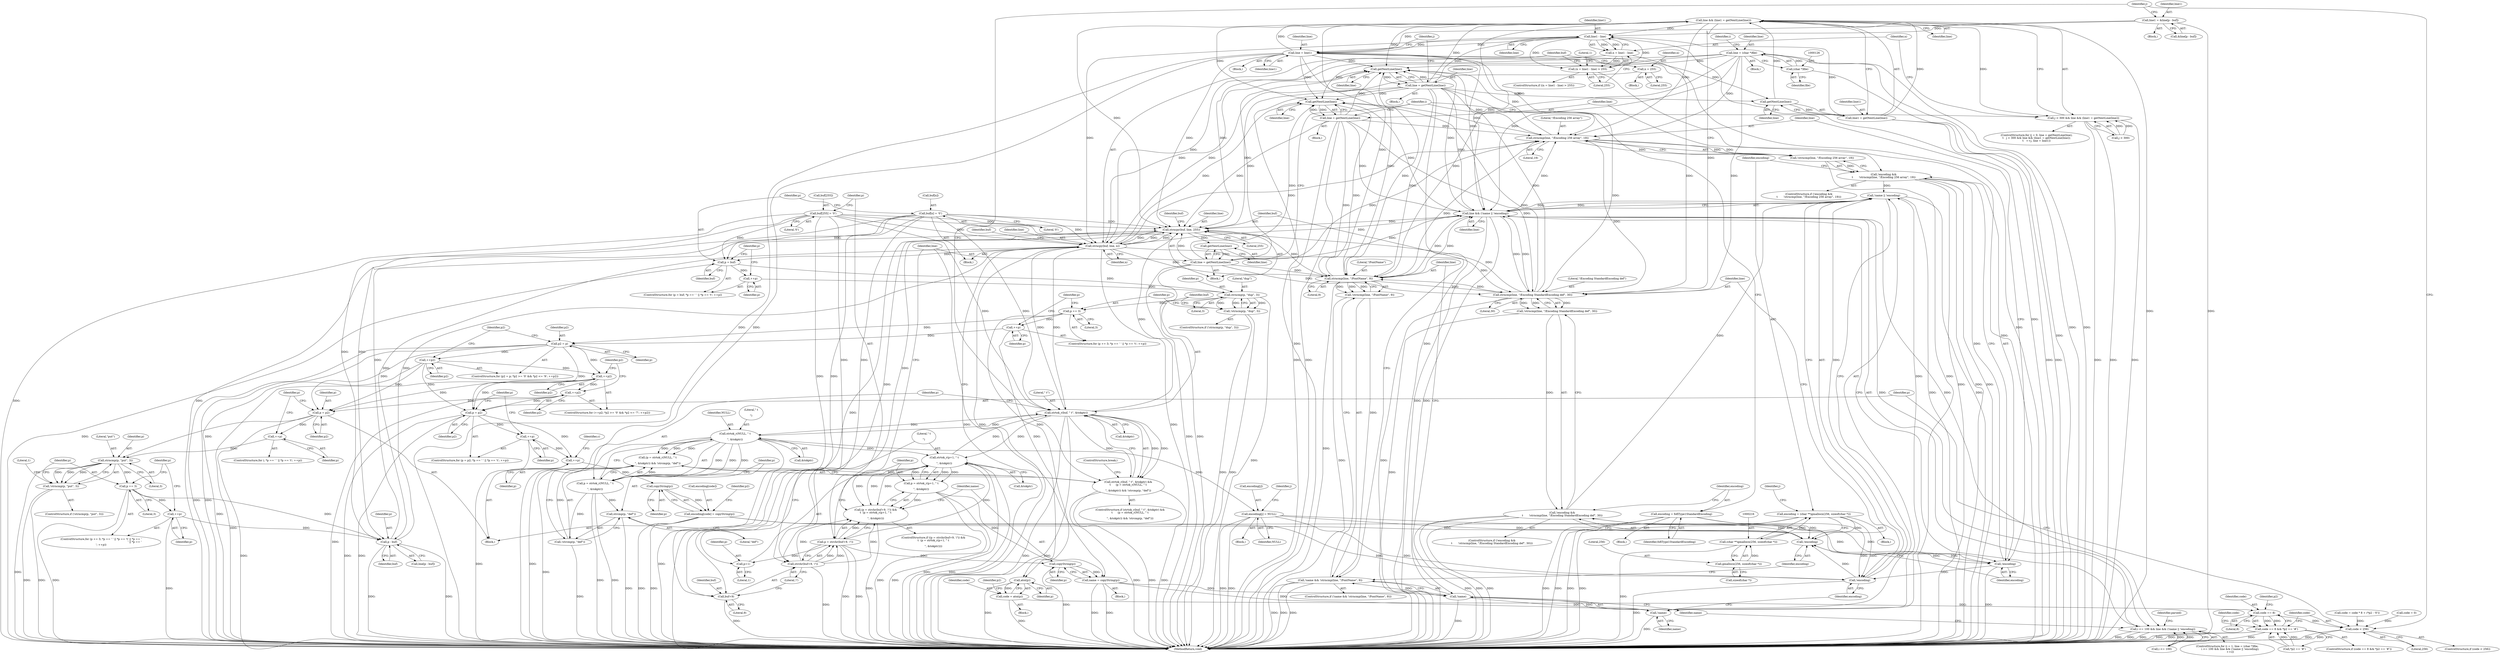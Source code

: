 digraph "1_poppler_39d140bfc0b8239bdd96d6a55842034ae5c05473@pointer" {
"1000249" [label="(Call,line && (line1 = getNextLine(line)))"];
"1000258" [label="(Call,line = line1)"];
"1000266" [label="(Call,line1 - line)"];
"1000251" [label="(Call,line1 = getNextLine(line))"];
"1000253" [label="(Call,getNextLine(line))"];
"1000241" [label="(Call,line = getNextLine(line))"];
"1000243" [label="(Call,getNextLine(line))"];
"1000208" [label="(Call,strncmp(line, \"/Encoding 256 array\", 19))"];
"1000184" [label="(Call,line = getNextLine(line))"];
"1000186" [label="(Call,getNextLine(line))"];
"1000152" [label="(Call,strncpy(buf, line, 255))"];
"1000156" [label="(Call,buf[255] = '\0')"];
"1000509" [label="(Call,p - buf)"];
"1000498" [label="(Call,++p)"];
"1000476" [label="(Call,p += 3)"];
"1000470" [label="(Call,strncmp(p, \"put\", 3))"];
"1000466" [label="(Call,++p)"];
"1000453" [label="(Call,p = p2)"];
"1000325" [label="(Call,p2 = p)"];
"1000310" [label="(Call,p += 3)"];
"1000304" [label="(Call,strncmp(p, \"dup\", 3))"];
"1000288" [label="(Call,p = buf)"];
"1000282" [label="(Call,buf[n] = '\0')"];
"1000278" [label="(Call,strncpy(buf, line, n))"];
"1000522" [label="(Call,strtok_r(buf, \" \t\", &tokptr))"];
"1000172" [label="(Call,strtok_r(p+1, \" \t\n\r\", &tokptr))"];
"1000163" [label="(Call,p = strchr(buf+9, '/'))"];
"1000165" [label="(Call,strchr(buf+9, '/'))"];
"1000530" [label="(Call,strtok_r(NULL, \" \t\n\r\", &tokptr))"];
"1000264" [label="(Call,n = line1 - line)"];
"1000275" [label="(Call,n = 255)"];
"1000300" [label="(Call,++p)"];
"1000322" [label="(Call,++p)"];
"1000337" [label="(Call,++p2)"];
"1000373" [label="(Call,++p2)"];
"1000384" [label="(Call,++p2)"];
"1000194" [label="(Call,strncmp(line, \"/Encoding StandardEncoding def\", 30))"];
"1000147" [label="(Call,strncmp(line, \"/FontName\", 9))"];
"1000132" [label="(Call,line && (!name || !encoding))"];
"1000543" [label="(Call,line = getNextLine(line))"];
"1000545" [label="(Call,getNextLine(line))"];
"1000249" [label="(Call,line && (line1 = getNextLine(line)))"];
"1000123" [label="(Call,line = (char *)file)"];
"1000125" [label="(Call,(char *)file)"];
"1000134" [label="(Call,!name || !encoding)"];
"1000135" [label="(Call,!name)"];
"1000180" [label="(Call,name = copyString(p))"];
"1000182" [label="(Call,copyString(p))"];
"1000170" [label="(Call,p = strtok_r(p+1, \" \t\n\r\", &tokptr))"];
"1000144" [label="(Call,!name)"];
"1000137" [label="(Call,!encoding)"];
"1000199" [label="(Call,encoding = fofiType1StandardEncoding)"];
"1000213" [label="(Call,encoding = (char **)gmallocn(256, sizeof(char *)))"];
"1000215" [label="(Call,(char **)gmallocn(256, sizeof(char *)))"];
"1000217" [label="(Call,gmallocn(256, sizeof(char *)))"];
"1000205" [label="(Call,!encoding)"];
"1000231" [label="(Call,encoding[j] = NULL)"];
"1000191" [label="(Call,!encoding)"];
"1000443" [label="(Call,encoding[code] = copyString(p))"];
"1000447" [label="(Call,copyString(p))"];
"1000433" [label="(Call,++p)"];
"1000413" [label="(Call,p = p2)"];
"1000425" [label="(Call,++p)"];
"1000190" [label="(Call,!encoding &&\n\t       !strncmp(line, \"/Encoding StandardEncoding def\", 30))"];
"1000193" [label="(Call,!strncmp(line, \"/Encoding StandardEncoding def\", 30))"];
"1000204" [label="(Call,!encoding &&\n\t       !strncmp(line, \"/Encoding 256 array\", 19))"];
"1000207" [label="(Call,!strncmp(line, \"/Encoding 256 array\", 19))"];
"1000504" [label="(Call,line1 = &line[p - buf])"];
"1000128" [label="(Call,i <= 100 && line && (!name || !encoding))"];
"1000146" [label="(Call,!strncmp(line, \"/FontName\", 9))"];
"1000143" [label="(Call,!name && !strncmp(line, \"/FontName\", 9))"];
"1000162" [label="(Call,(p = strchr(buf+9, '/')) &&\n\t  (p = strtok_r(p+1, \" \t\n\r\", &tokptr)))"];
"1000245" [label="(Call,j < 300 && line && (line1 = getNextLine(line)))"];
"1000263" [label="(Call,(n = line1 - line) > 255)"];
"1000303" [label="(Call,!strncmp(p, \"dup\", 3))"];
"1000469" [label="(Call,!strncmp(p, \"put\", 3))"];
"1000353" [label="(Call,atoi(p))"];
"1000351" [label="(Call,code = atoi(p))"];
"1000361" [label="(Call,code == 8)"];
"1000360" [label="(Call,code == 8 && *p2 == '#')"];
"1000408" [label="(Call,code < 256)"];
"1000521" [label="(Call,strtok_r(buf, \" \t\", &tokptr) &&\n\t      (p = strtok_r(NULL, \" \t\n\r\", &tokptr)) && !strcmp(p, \"def\"))"];
"1000527" [label="(Call,(p = strtok_r(NULL, \" \t\n\r\", &tokptr)) && !strcmp(p, \"def\"))"];
"1000528" [label="(Call,p = strtok_r(NULL, \" \t\n\r\", &tokptr))"];
"1000535" [label="(Call,!strcmp(p, \"def\"))"];
"1000536" [label="(Call,strcmp(p, \"def\"))"];
"1000173" [label="(Call,p+1)"];
"1000166" [label="(Call,buf+9)"];
"1000204" [label="(Call,!encoding &&\n\t       !strncmp(line, \"/Encoding 256 array\", 19))"];
"1000161" [label="(ControlStructure,if ((p = strchr(buf+9, '/')) &&\n\t  (p = strtok_r(p+1, \" \t\n\r\", &tokptr))))"];
"1000478" [label="(Literal,3)"];
"1000469" [label="(Call,!strncmp(p, \"put\", 3))"];
"1000170" [label="(Call,p = strtok_r(p+1, \" \t\n\r\", &tokptr))"];
"1000504" [label="(Call,line1 = &line[p - buf])"];
"1000528" [label="(Call,p = strtok_r(NULL, \" \t\n\r\", &tokptr))"];
"1000546" [label="(Identifier,line)"];
"1000191" [label="(Call,!encoding)"];
"1000257" [label="(Identifier,j)"];
"1000284" [label="(Identifier,buf)"];
"1000149" [label="(Literal,\"/FontName\")"];
"1000217" [label="(Call,gmallocn(256, sizeof(char *)))"];
"1000153" [label="(Identifier,buf)"];
"1000180" [label="(Call,name = copyString(p))"];
"1000397" [label="(Call,code = code * 8 + (*p2 - '0'))"];
"1000444" [label="(Call,encoding[code])"];
"1000436" [label="(Identifier,c)"];
"1000533" [label="(Call,&tokptr)"];
"1000194" [label="(Call,strncmp(line, \"/Encoding StandardEncoding def\", 30))"];
"1000255" [label="(Block,)"];
"1000409" [label="(Identifier,code)"];
"1000198" [label="(Block,)"];
"1000176" [label="(Literal,\" \t\n\r\")"];
"1000510" [label="(Identifier,p)"];
"1000316" [label="(Identifier,p)"];
"1000337" [label="(Call,++p2)"];
"1000323" [label="(Identifier,p)"];
"1000304" [label="(Call,strncmp(p, \"dup\", 3))"];
"1000384" [label="(Call,++p2)"];
"1000146" [label="(Call,!strncmp(line, \"/FontName\", 9))"];
"1000150" [label="(Literal,9)"];
"1000144" [label="(Call,!name)"];
"1000419" [label="(Identifier,p)"];
"1000145" [label="(Identifier,name)"];
"1000550" [label="(MethodReturn,void)"];
"1000362" [label="(Identifier,code)"];
"1000261" [label="(Block,)"];
"1000265" [label="(Identifier,n)"];
"1000154" [label="(Identifier,line)"];
"1000373" [label="(Call,++p2)"];
"1000536" [label="(Call,strcmp(p, \"def\"))"];
"1000190" [label="(Call,!encoding &&\n\t       !strncmp(line, \"/Encoding StandardEncoding def\", 30))"];
"1000181" [label="(Identifier,name)"];
"1000151" [label="(Block,)"];
"1000523" [label="(Identifier,buf)"];
"1000507" [label="(Call,line[p - buf])"];
"1000119" [label="(Block,)"];
"1000263" [label="(Call,(n = line1 - line) > 255)"];
"1000147" [label="(Call,strncmp(line, \"/FontName\", 9))"];
"1000511" [label="(Identifier,buf)"];
"1000527" [label="(Call,(p = strtok_r(NULL, \" \t\n\r\", &tokptr)) && !strcmp(p, \"def\"))"];
"1000237" [label="(Block,)"];
"1000378" [label="(Identifier,p2)"];
"1000278" [label="(Call,strncpy(buf, line, n))"];
"1000385" [label="(Identifier,p2)"];
"1000206" [label="(Identifier,encoding)"];
"1000451" [label="(Identifier,p2)"];
"1000132" [label="(Call,line && (!name || !encoding))"];
"1000266" [label="(Call,line1 - line)"];
"1000542" [label="(Block,)"];
"1000369" [label="(Call,code = 0)"];
"1000524" [label="(Literal,\" \t\")"];
"1000133" [label="(Identifier,line)"];
"1000521" [label="(Call,strtok_r(buf, \" \t\", &tokptr) &&\n\t      (p = strtok_r(NULL, \" \t\n\r\", &tokptr)) && !strcmp(p, \"def\"))"];
"1000543" [label="(Call,line = getNextLine(line))"];
"1000213" [label="(Call,encoding = (char **)gmallocn(256, sizeof(char *)))"];
"1000137" [label="(Call,!encoding)"];
"1000311" [label="(Identifier,p)"];
"1000426" [label="(Identifier,p)"];
"1000448" [label="(Identifier,p)"];
"1000165" [label="(Call,strchr(buf+9, '/'))"];
"1000183" [label="(Identifier,p)"];
"1000498" [label="(Call,++p)"];
"1000258" [label="(Call,line = line1)"];
"1000244" [label="(Identifier,line)"];
"1000270" [label="(Block,)"];
"1000251" [label="(Call,line1 = getNextLine(line))"];
"1000537" [label="(Identifier,p)"];
"1000193" [label="(Call,!strncmp(line, \"/Encoding StandardEncoding def\", 30))"];
"1000443" [label="(Call,encoding[code] = copyString(p))"];
"1000453" [label="(Call,p = p2)"];
"1000414" [label="(Identifier,p)"];
"1000219" [label="(Call,sizeof(char *))"];
"1000354" [label="(Identifier,p)"];
"1000289" [label="(Identifier,p)"];
"1000156" [label="(Call,buf[255] = '\0')"];
"1000177" [label="(Call,&tokptr)"];
"1000306" [label="(Literal,\"dup\")"];
"1000127" [label="(Identifier,file)"];
"1000267" [label="(Identifier,line1)"];
"1000456" [label="(ControlStructure,for (; *p == ' ' || *p == '\t'; ++p))"];
"1000407" [label="(ControlStructure,if (code < 256))"];
"1000207" [label="(Call,!strncmp(line, \"/Encoding 256 array\", 19))"];
"1000522" [label="(Call,strtok_r(buf, \" \t\", &tokptr))"];
"1000540" [label="(ControlStructure,break;)"];
"1000544" [label="(Identifier,line)"];
"1000277" [label="(Literal,255)"];
"1000167" [label="(Identifier,buf)"];
"1000477" [label="(Identifier,p)"];
"1000415" [label="(Identifier,p2)"];
"1000124" [label="(Identifier,line)"];
"1000199" [label="(Call,encoding = fofiType1StandardEncoding)"];
"1000192" [label="(Identifier,encoding)"];
"1000467" [label="(Identifier,p)"];
"1000264" [label="(Call,n = line1 - line)"];
"1000185" [label="(Identifier,line)"];
"1000548" [label="(Identifier,parsed)"];
"1000545" [label="(Call,getNextLine(line))"];
"1000325" [label="(Call,p2 = p)"];
"1000242" [label="(Identifier,line)"];
"1000408" [label="(Call,code < 256)"];
"1000531" [label="(Identifier,NULL)"];
"1000283" [label="(Call,buf[n])"];
"1000476" [label="(Call,p += 3)"];
"1000499" [label="(Identifier,p)"];
"1000338" [label="(Identifier,p2)"];
"1000425" [label="(Call,++p)"];
"1000208" [label="(Call,strncmp(line, \"/Encoding 256 array\", 19))"];
"1000331" [label="(Identifier,p2)"];
"1000352" [label="(Identifier,code)"];
"1000171" [label="(Identifier,p)"];
"1000243" [label="(Call,getNextLine(line))"];
"1000215" [label="(Call,(char **)gmallocn(256, sizeof(char *)))"];
"1000290" [label="(Identifier,buf)"];
"1000230" [label="(Block,)"];
"1000305" [label="(Identifier,p)"];
"1000247" [label="(Identifier,j)"];
"1000166" [label="(Call,buf+9)"];
"1000249" [label="(Call,line && (line1 = getNextLine(line)))"];
"1000327" [label="(Identifier,p)"];
"1000364" [label="(Call,*p2 == '#')"];
"1000175" [label="(Literal,1)"];
"1000246" [label="(Call,j < 300)"];
"1000212" [label="(Block,)"];
"1000196" [label="(Literal,\"/Encoding StandardEncoding def\")"];
"1000174" [label="(Identifier,p)"];
"1000125" [label="(Call,(char *)file)"];
"1000160" [label="(Literal,'\0')"];
"1000302" [label="(ControlStructure,if (!strncmp(p, \"dup\", 3)))"];
"1000538" [label="(Literal,\"def\")"];
"1000253" [label="(Call,getNextLine(line))"];
"1000195" [label="(Identifier,line)"];
"1000342" [label="(Block,)"];
"1000182" [label="(Call,copyString(p))"];
"1000223" [label="(Identifier,j)"];
"1000475" [label="(ControlStructure,for (p += 3; *p == ' ' || *p == '\t' || *p == '\n' || *p == '\r'; ++p))"];
"1000218" [label="(Literal,256)"];
"1000361" [label="(Call,code == 8)"];
"1000468" [label="(ControlStructure,if (!strncmp(p, \"put\", 3)))"];
"1000412" [label="(ControlStructure,for (p = p2; *p == ' ' || *p == '\t'; ++p))"];
"1000303" [label="(Call,!strncmp(p, \"dup\", 3))"];
"1000532" [label="(Literal,\" \t\n\r\")"];
"1000351" [label="(Call,code = atoi(p))"];
"1000279" [label="(Identifier,buf)"];
"1000179" [label="(Block,)"];
"1000250" [label="(Identifier,line)"];
"1000310" [label="(Call,p += 3)"];
"1000433" [label="(Call,++p)"];
"1000434" [label="(Identifier,p)"];
"1000214" [label="(Identifier,encoding)"];
"1000189" [label="(ControlStructure,if (!encoding &&\n\t       !strncmp(line, \"/Encoding StandardEncoding def\", 30)))"];
"1000280" [label="(Identifier,line)"];
"1000312" [label="(Literal,3)"];
"1000241" [label="(Call,line = getNextLine(line))"];
"1000205" [label="(Call,!encoding)"];
"1000454" [label="(Identifier,p)"];
"1000410" [label="(Literal,256)"];
"1000129" [label="(Call,i <= 100)"];
"1000281" [label="(Identifier,n)"];
"1000530" [label="(Call,strtok_r(NULL, \" \t\n\r\", &tokptr))"];
"1000260" [label="(Identifier,line1)"];
"1000187" [label="(Identifier,line)"];
"1000162" [label="(Call,(p = strchr(buf+9, '/')) &&\n\t  (p = strtok_r(p+1, \" \t\n\r\", &tokptr)))"];
"1000211" [label="(Literal,19)"];
"1000184" [label="(Call,line = getNextLine(line))"];
"1000309" [label="(ControlStructure,for (p += 3; *p == ' ' || *p == '\t'; ++p))"];
"1000231" [label="(Call,encoding[j] = NULL)"];
"1000148" [label="(Identifier,line)"];
"1000142" [label="(ControlStructure,if (!name && !strncmp(line, \"/FontName\", 9)))"];
"1000288" [label="(Call,p = buf)"];
"1000520" [label="(ControlStructure,if (strtok_r(buf, \" \t\", &tokptr) &&\n\t      (p = strtok_r(NULL, \" \t\n\r\", &tokptr)) && !strcmp(p, \"def\")))"];
"1000169" [label="(Literal,'/')"];
"1000374" [label="(Identifier,p2)"];
"1000455" [label="(Identifier,p2)"];
"1000307" [label="(Literal,3)"];
"1000482" [label="(Identifier,p)"];
"1000460" [label="(Identifier,p)"];
"1000301" [label="(Identifier,p)"];
"1000143" [label="(Call,!name && !strncmp(line, \"/FontName\", 9))"];
"1000473" [label="(Literal,3)"];
"1000360" [label="(Call,code == 8 && *p2 == '#')"];
"1000282" [label="(Call,buf[n] = '\0')"];
"1000294" [label="(Identifier,p)"];
"1000128" [label="(Call,i <= 100 && line && (!name || !encoding))"];
"1000268" [label="(Identifier,line)"];
"1000471" [label="(Identifier,p)"];
"1000322" [label="(Call,++p)"];
"1000186" [label="(Call,getNextLine(line))"];
"1000235" [label="(Identifier,NULL)"];
"1000135" [label="(Call,!name)"];
"1000232" [label="(Call,encoding[j])"];
"1000197" [label="(Literal,30)"];
"1000359" [label="(ControlStructure,if (code == 8 && *p2 == '#'))"];
"1000164" [label="(Identifier,p)"];
"1000138" [label="(Identifier,encoding)"];
"1000535" [label="(Call,!strcmp(p, \"def\"))"];
"1000210" [label="(Literal,\"/Encoding 256 array\")"];
"1000275" [label="(Call,n = 255)"];
"1000229" [label="(Identifier,j)"];
"1000506" [label="(Call,&line[p - buf])"];
"1000155" [label="(Literal,255)"];
"1000273" [label="(Literal,1)"];
"1000254" [label="(Identifier,line)"];
"1000286" [label="(Literal,'\0')"];
"1000413" [label="(Call,p = p2)"];
"1000203" [label="(ControlStructure,if (!encoding &&\n\t       !strncmp(line, \"/Encoding 256 array\", 19)))"];
"1000163" [label="(Call,p = strchr(buf+9, '/'))"];
"1000201" [label="(Identifier,fofiType1StandardEncoding)"];
"1000262" [label="(ControlStructure,if ((n = line1 - line) > 255))"];
"1000357" [label="(Identifier,p2)"];
"1000366" [label="(Identifier,p2)"];
"1000173" [label="(Call,p+1)"];
"1000245" [label="(Call,j < 300 && line && (line1 = getNextLine(line)))"];
"1000236" [label="(ControlStructure,for (j = 0, line = getNextLine(line);\n\t   j < 300 && line && (line1 = getNextLine(line));\n\t   ++j, line = line1))"];
"1000157" [label="(Call,buf[255])"];
"1000372" [label="(ControlStructure,for (++p2; *p2 >= '0' && *p2 <= '7'; ++p2))"];
"1000123" [label="(Call,line = (char *)file)"];
"1000516" [label="(Literal,1)"];
"1000472" [label="(Literal,\"put\")"];
"1000353" [label="(Call,atoi(p))"];
"1000300" [label="(Call,++p)"];
"1000269" [label="(Literal,255)"];
"1000529" [label="(Identifier,p)"];
"1000136" [label="(Identifier,name)"];
"1000503" [label="(Block,)"];
"1000287" [label="(ControlStructure,for (p = buf; *p == ' ' || *p == '\t'; ++p))"];
"1000158" [label="(Identifier,buf)"];
"1000200" [label="(Identifier,encoding)"];
"1000152" [label="(Call,strncpy(buf, line, 255))"];
"1000505" [label="(Identifier,line1)"];
"1000209" [label="(Identifier,line)"];
"1000470" [label="(Call,strncmp(p, \"put\", 3))"];
"1000370" [label="(Identifier,code)"];
"1000363" [label="(Literal,8)"];
"1000525" [label="(Call,&tokptr)"];
"1000466" [label="(Call,++p)"];
"1000259" [label="(Identifier,line)"];
"1000324" [label="(ControlStructure,for (p2 = p; *p2 >= '0' && *p2 <= '9'; ++p2))"];
"1000252" [label="(Identifier,line1)"];
"1000130" [label="(Identifier,i)"];
"1000447" [label="(Call,copyString(p))"];
"1000140" [label="(Identifier,i)"];
"1000509" [label="(Call,p - buf)"];
"1000134" [label="(Call,!name || !encoding)"];
"1000276" [label="(Identifier,n)"];
"1000432" [label="(Block,)"];
"1000168" [label="(Literal,9)"];
"1000172" [label="(Call,strtok_r(p+1, \" \t\n\r\", &tokptr))"];
"1000118" [label="(ControlStructure,for (i = 1, line = (char *)file;\n       i <= 100 && line && (!name || !encoding);\n       ++i))"];
"1000326" [label="(Identifier,p2)"];
"1000249" -> "1000245"  [label="AST: "];
"1000249" -> "1000250"  [label="CFG: "];
"1000249" -> "1000251"  [label="CFG: "];
"1000250" -> "1000249"  [label="AST: "];
"1000251" -> "1000249"  [label="AST: "];
"1000245" -> "1000249"  [label="CFG: "];
"1000249" -> "1000550"  [label="DDG: "];
"1000249" -> "1000132"  [label="DDG: "];
"1000249" -> "1000147"  [label="DDG: "];
"1000249" -> "1000152"  [label="DDG: "];
"1000249" -> "1000194"  [label="DDG: "];
"1000249" -> "1000208"  [label="DDG: "];
"1000249" -> "1000243"  [label="DDG: "];
"1000249" -> "1000245"  [label="DDG: "];
"1000258" -> "1000249"  [label="DDG: "];
"1000253" -> "1000249"  [label="DDG: "];
"1000241" -> "1000249"  [label="DDG: "];
"1000251" -> "1000249"  [label="DDG: "];
"1000249" -> "1000266"  [label="DDG: "];
"1000249" -> "1000545"  [label="DDG: "];
"1000258" -> "1000255"  [label="AST: "];
"1000258" -> "1000260"  [label="CFG: "];
"1000259" -> "1000258"  [label="AST: "];
"1000260" -> "1000258"  [label="AST: "];
"1000247" -> "1000258"  [label="CFG: "];
"1000258" -> "1000550"  [label="DDG: "];
"1000258" -> "1000550"  [label="DDG: "];
"1000258" -> "1000132"  [label="DDG: "];
"1000258" -> "1000147"  [label="DDG: "];
"1000258" -> "1000152"  [label="DDG: "];
"1000258" -> "1000194"  [label="DDG: "];
"1000258" -> "1000208"  [label="DDG: "];
"1000258" -> "1000243"  [label="DDG: "];
"1000258" -> "1000253"  [label="DDG: "];
"1000266" -> "1000258"  [label="DDG: "];
"1000504" -> "1000258"  [label="DDG: "];
"1000258" -> "1000266"  [label="DDG: "];
"1000258" -> "1000545"  [label="DDG: "];
"1000266" -> "1000264"  [label="AST: "];
"1000266" -> "1000268"  [label="CFG: "];
"1000267" -> "1000266"  [label="AST: "];
"1000268" -> "1000266"  [label="AST: "];
"1000264" -> "1000266"  [label="CFG: "];
"1000266" -> "1000550"  [label="DDG: "];
"1000266" -> "1000263"  [label="DDG: "];
"1000266" -> "1000263"  [label="DDG: "];
"1000266" -> "1000264"  [label="DDG: "];
"1000266" -> "1000264"  [label="DDG: "];
"1000251" -> "1000266"  [label="DDG: "];
"1000504" -> "1000266"  [label="DDG: "];
"1000241" -> "1000266"  [label="DDG: "];
"1000266" -> "1000278"  [label="DDG: "];
"1000251" -> "1000253"  [label="CFG: "];
"1000252" -> "1000251"  [label="AST: "];
"1000253" -> "1000251"  [label="AST: "];
"1000251" -> "1000550"  [label="DDG: "];
"1000251" -> "1000550"  [label="DDG: "];
"1000253" -> "1000251"  [label="DDG: "];
"1000253" -> "1000254"  [label="CFG: "];
"1000254" -> "1000253"  [label="AST: "];
"1000241" -> "1000253"  [label="DDG: "];
"1000241" -> "1000237"  [label="AST: "];
"1000241" -> "1000243"  [label="CFG: "];
"1000242" -> "1000241"  [label="AST: "];
"1000243" -> "1000241"  [label="AST: "];
"1000247" -> "1000241"  [label="CFG: "];
"1000241" -> "1000550"  [label="DDG: "];
"1000241" -> "1000550"  [label="DDG: "];
"1000241" -> "1000132"  [label="DDG: "];
"1000241" -> "1000147"  [label="DDG: "];
"1000241" -> "1000152"  [label="DDG: "];
"1000241" -> "1000194"  [label="DDG: "];
"1000241" -> "1000208"  [label="DDG: "];
"1000243" -> "1000241"  [label="DDG: "];
"1000241" -> "1000243"  [label="DDG: "];
"1000241" -> "1000545"  [label="DDG: "];
"1000243" -> "1000244"  [label="CFG: "];
"1000244" -> "1000243"  [label="AST: "];
"1000208" -> "1000243"  [label="DDG: "];
"1000184" -> "1000243"  [label="DDG: "];
"1000278" -> "1000243"  [label="DDG: "];
"1000194" -> "1000243"  [label="DDG: "];
"1000147" -> "1000243"  [label="DDG: "];
"1000132" -> "1000243"  [label="DDG: "];
"1000543" -> "1000243"  [label="DDG: "];
"1000123" -> "1000243"  [label="DDG: "];
"1000208" -> "1000207"  [label="AST: "];
"1000208" -> "1000211"  [label="CFG: "];
"1000209" -> "1000208"  [label="AST: "];
"1000210" -> "1000208"  [label="AST: "];
"1000211" -> "1000208"  [label="AST: "];
"1000207" -> "1000208"  [label="CFG: "];
"1000208" -> "1000207"  [label="DDG: "];
"1000208" -> "1000207"  [label="DDG: "];
"1000208" -> "1000207"  [label="DDG: "];
"1000184" -> "1000208"  [label="DDG: "];
"1000278" -> "1000208"  [label="DDG: "];
"1000194" -> "1000208"  [label="DDG: "];
"1000147" -> "1000208"  [label="DDG: "];
"1000132" -> "1000208"  [label="DDG: "];
"1000543" -> "1000208"  [label="DDG: "];
"1000123" -> "1000208"  [label="DDG: "];
"1000208" -> "1000545"  [label="DDG: "];
"1000184" -> "1000151"  [label="AST: "];
"1000184" -> "1000186"  [label="CFG: "];
"1000185" -> "1000184"  [label="AST: "];
"1000186" -> "1000184"  [label="AST: "];
"1000140" -> "1000184"  [label="CFG: "];
"1000184" -> "1000550"  [label="DDG: "];
"1000184" -> "1000550"  [label="DDG: "];
"1000184" -> "1000132"  [label="DDG: "];
"1000184" -> "1000147"  [label="DDG: "];
"1000184" -> "1000152"  [label="DDG: "];
"1000186" -> "1000184"  [label="DDG: "];
"1000184" -> "1000194"  [label="DDG: "];
"1000184" -> "1000545"  [label="DDG: "];
"1000186" -> "1000187"  [label="CFG: "];
"1000187" -> "1000186"  [label="AST: "];
"1000152" -> "1000186"  [label="DDG: "];
"1000152" -> "1000151"  [label="AST: "];
"1000152" -> "1000155"  [label="CFG: "];
"1000153" -> "1000152"  [label="AST: "];
"1000154" -> "1000152"  [label="AST: "];
"1000155" -> "1000152"  [label="AST: "];
"1000158" -> "1000152"  [label="CFG: "];
"1000152" -> "1000550"  [label="DDG: "];
"1000156" -> "1000152"  [label="DDG: "];
"1000509" -> "1000152"  [label="DDG: "];
"1000522" -> "1000152"  [label="DDG: "];
"1000282" -> "1000152"  [label="DDG: "];
"1000278" -> "1000152"  [label="DDG: "];
"1000278" -> "1000152"  [label="DDG: "];
"1000194" -> "1000152"  [label="DDG: "];
"1000147" -> "1000152"  [label="DDG: "];
"1000132" -> "1000152"  [label="DDG: "];
"1000543" -> "1000152"  [label="DDG: "];
"1000123" -> "1000152"  [label="DDG: "];
"1000152" -> "1000165"  [label="DDG: "];
"1000152" -> "1000166"  [label="DDG: "];
"1000152" -> "1000278"  [label="DDG: "];
"1000156" -> "1000151"  [label="AST: "];
"1000156" -> "1000160"  [label="CFG: "];
"1000157" -> "1000156"  [label="AST: "];
"1000160" -> "1000156"  [label="AST: "];
"1000164" -> "1000156"  [label="CFG: "];
"1000156" -> "1000550"  [label="DDG: "];
"1000156" -> "1000165"  [label="DDG: "];
"1000156" -> "1000166"  [label="DDG: "];
"1000156" -> "1000278"  [label="DDG: "];
"1000156" -> "1000288"  [label="DDG: "];
"1000156" -> "1000509"  [label="DDG: "];
"1000156" -> "1000522"  [label="DDG: "];
"1000509" -> "1000507"  [label="AST: "];
"1000509" -> "1000511"  [label="CFG: "];
"1000510" -> "1000509"  [label="AST: "];
"1000511" -> "1000509"  [label="AST: "];
"1000507" -> "1000509"  [label="CFG: "];
"1000509" -> "1000550"  [label="DDG: "];
"1000509" -> "1000550"  [label="DDG: "];
"1000509" -> "1000278"  [label="DDG: "];
"1000498" -> "1000509"  [label="DDG: "];
"1000476" -> "1000509"  [label="DDG: "];
"1000282" -> "1000509"  [label="DDG: "];
"1000278" -> "1000509"  [label="DDG: "];
"1000498" -> "1000475"  [label="AST: "];
"1000498" -> "1000499"  [label="CFG: "];
"1000499" -> "1000498"  [label="AST: "];
"1000482" -> "1000498"  [label="CFG: "];
"1000498" -> "1000550"  [label="DDG: "];
"1000476" -> "1000498"  [label="DDG: "];
"1000476" -> "1000475"  [label="AST: "];
"1000476" -> "1000478"  [label="CFG: "];
"1000477" -> "1000476"  [label="AST: "];
"1000478" -> "1000476"  [label="AST: "];
"1000482" -> "1000476"  [label="CFG: "];
"1000476" -> "1000550"  [label="DDG: "];
"1000470" -> "1000476"  [label="DDG: "];
"1000470" -> "1000469"  [label="AST: "];
"1000470" -> "1000473"  [label="CFG: "];
"1000471" -> "1000470"  [label="AST: "];
"1000472" -> "1000470"  [label="AST: "];
"1000473" -> "1000470"  [label="AST: "];
"1000469" -> "1000470"  [label="CFG: "];
"1000470" -> "1000550"  [label="DDG: "];
"1000470" -> "1000469"  [label="DDG: "];
"1000470" -> "1000469"  [label="DDG: "];
"1000470" -> "1000469"  [label="DDG: "];
"1000466" -> "1000470"  [label="DDG: "];
"1000453" -> "1000470"  [label="DDG: "];
"1000466" -> "1000456"  [label="AST: "];
"1000466" -> "1000467"  [label="CFG: "];
"1000467" -> "1000466"  [label="AST: "];
"1000460" -> "1000466"  [label="CFG: "];
"1000453" -> "1000466"  [label="DDG: "];
"1000453" -> "1000432"  [label="AST: "];
"1000453" -> "1000455"  [label="CFG: "];
"1000454" -> "1000453"  [label="AST: "];
"1000455" -> "1000453"  [label="AST: "];
"1000460" -> "1000453"  [label="CFG: "];
"1000453" -> "1000550"  [label="DDG: "];
"1000325" -> "1000453"  [label="DDG: "];
"1000337" -> "1000453"  [label="DDG: "];
"1000373" -> "1000453"  [label="DDG: "];
"1000384" -> "1000453"  [label="DDG: "];
"1000325" -> "1000324"  [label="AST: "];
"1000325" -> "1000327"  [label="CFG: "];
"1000326" -> "1000325"  [label="AST: "];
"1000327" -> "1000325"  [label="AST: "];
"1000331" -> "1000325"  [label="CFG: "];
"1000325" -> "1000550"  [label="DDG: "];
"1000325" -> "1000550"  [label="DDG: "];
"1000310" -> "1000325"  [label="DDG: "];
"1000322" -> "1000325"  [label="DDG: "];
"1000325" -> "1000337"  [label="DDG: "];
"1000325" -> "1000373"  [label="DDG: "];
"1000325" -> "1000413"  [label="DDG: "];
"1000310" -> "1000309"  [label="AST: "];
"1000310" -> "1000312"  [label="CFG: "];
"1000311" -> "1000310"  [label="AST: "];
"1000312" -> "1000310"  [label="AST: "];
"1000316" -> "1000310"  [label="CFG: "];
"1000304" -> "1000310"  [label="DDG: "];
"1000310" -> "1000322"  [label="DDG: "];
"1000310" -> "1000353"  [label="DDG: "];
"1000304" -> "1000303"  [label="AST: "];
"1000304" -> "1000307"  [label="CFG: "];
"1000305" -> "1000304"  [label="AST: "];
"1000306" -> "1000304"  [label="AST: "];
"1000307" -> "1000304"  [label="AST: "];
"1000303" -> "1000304"  [label="CFG: "];
"1000304" -> "1000550"  [label="DDG: "];
"1000304" -> "1000303"  [label="DDG: "];
"1000304" -> "1000303"  [label="DDG: "];
"1000304" -> "1000303"  [label="DDG: "];
"1000288" -> "1000304"  [label="DDG: "];
"1000300" -> "1000304"  [label="DDG: "];
"1000288" -> "1000287"  [label="AST: "];
"1000288" -> "1000290"  [label="CFG: "];
"1000289" -> "1000288"  [label="AST: "];
"1000290" -> "1000288"  [label="AST: "];
"1000294" -> "1000288"  [label="CFG: "];
"1000288" -> "1000550"  [label="DDG: "];
"1000282" -> "1000288"  [label="DDG: "];
"1000278" -> "1000288"  [label="DDG: "];
"1000288" -> "1000300"  [label="DDG: "];
"1000282" -> "1000261"  [label="AST: "];
"1000282" -> "1000286"  [label="CFG: "];
"1000283" -> "1000282"  [label="AST: "];
"1000286" -> "1000282"  [label="AST: "];
"1000289" -> "1000282"  [label="CFG: "];
"1000282" -> "1000550"  [label="DDG: "];
"1000282" -> "1000165"  [label="DDG: "];
"1000282" -> "1000166"  [label="DDG: "];
"1000282" -> "1000278"  [label="DDG: "];
"1000282" -> "1000522"  [label="DDG: "];
"1000278" -> "1000261"  [label="AST: "];
"1000278" -> "1000281"  [label="CFG: "];
"1000279" -> "1000278"  [label="AST: "];
"1000280" -> "1000278"  [label="AST: "];
"1000281" -> "1000278"  [label="AST: "];
"1000284" -> "1000278"  [label="CFG: "];
"1000278" -> "1000550"  [label="DDG: "];
"1000278" -> "1000550"  [label="DDG: "];
"1000278" -> "1000550"  [label="DDG: "];
"1000278" -> "1000132"  [label="DDG: "];
"1000278" -> "1000147"  [label="DDG: "];
"1000278" -> "1000194"  [label="DDG: "];
"1000522" -> "1000278"  [label="DDG: "];
"1000264" -> "1000278"  [label="DDG: "];
"1000275" -> "1000278"  [label="DDG: "];
"1000278" -> "1000522"  [label="DDG: "];
"1000278" -> "1000545"  [label="DDG: "];
"1000522" -> "1000521"  [label="AST: "];
"1000522" -> "1000525"  [label="CFG: "];
"1000523" -> "1000522"  [label="AST: "];
"1000524" -> "1000522"  [label="AST: "];
"1000525" -> "1000522"  [label="AST: "];
"1000529" -> "1000522"  [label="CFG: "];
"1000521" -> "1000522"  [label="CFG: "];
"1000522" -> "1000550"  [label="DDG: "];
"1000522" -> "1000550"  [label="DDG: "];
"1000522" -> "1000172"  [label="DDG: "];
"1000522" -> "1000521"  [label="DDG: "];
"1000522" -> "1000521"  [label="DDG: "];
"1000522" -> "1000521"  [label="DDG: "];
"1000172" -> "1000522"  [label="DDG: "];
"1000530" -> "1000522"  [label="DDG: "];
"1000522" -> "1000530"  [label="DDG: "];
"1000172" -> "1000170"  [label="AST: "];
"1000172" -> "1000177"  [label="CFG: "];
"1000173" -> "1000172"  [label="AST: "];
"1000176" -> "1000172"  [label="AST: "];
"1000177" -> "1000172"  [label="AST: "];
"1000170" -> "1000172"  [label="CFG: "];
"1000172" -> "1000550"  [label="DDG: "];
"1000172" -> "1000550"  [label="DDG: "];
"1000172" -> "1000162"  [label="DDG: "];
"1000172" -> "1000162"  [label="DDG: "];
"1000172" -> "1000162"  [label="DDG: "];
"1000172" -> "1000170"  [label="DDG: "];
"1000172" -> "1000170"  [label="DDG: "];
"1000172" -> "1000170"  [label="DDG: "];
"1000163" -> "1000172"  [label="DDG: "];
"1000530" -> "1000172"  [label="DDG: "];
"1000163" -> "1000162"  [label="AST: "];
"1000163" -> "1000165"  [label="CFG: "];
"1000164" -> "1000163"  [label="AST: "];
"1000165" -> "1000163"  [label="AST: "];
"1000171" -> "1000163"  [label="CFG: "];
"1000162" -> "1000163"  [label="CFG: "];
"1000163" -> "1000550"  [label="DDG: "];
"1000163" -> "1000550"  [label="DDG: "];
"1000163" -> "1000162"  [label="DDG: "];
"1000165" -> "1000163"  [label="DDG: "];
"1000165" -> "1000163"  [label="DDG: "];
"1000163" -> "1000173"  [label="DDG: "];
"1000163" -> "1000182"  [label="DDG: "];
"1000165" -> "1000169"  [label="CFG: "];
"1000166" -> "1000165"  [label="AST: "];
"1000169" -> "1000165"  [label="AST: "];
"1000165" -> "1000550"  [label="DDG: "];
"1000165" -> "1000162"  [label="DDG: "];
"1000165" -> "1000162"  [label="DDG: "];
"1000530" -> "1000528"  [label="AST: "];
"1000530" -> "1000533"  [label="CFG: "];
"1000531" -> "1000530"  [label="AST: "];
"1000532" -> "1000530"  [label="AST: "];
"1000533" -> "1000530"  [label="AST: "];
"1000528" -> "1000530"  [label="CFG: "];
"1000530" -> "1000550"  [label="DDG: "];
"1000530" -> "1000550"  [label="DDG: "];
"1000530" -> "1000231"  [label="DDG: "];
"1000530" -> "1000527"  [label="DDG: "];
"1000530" -> "1000527"  [label="DDG: "];
"1000530" -> "1000527"  [label="DDG: "];
"1000530" -> "1000528"  [label="DDG: "];
"1000530" -> "1000528"  [label="DDG: "];
"1000530" -> "1000528"  [label="DDG: "];
"1000264" -> "1000263"  [label="AST: "];
"1000265" -> "1000264"  [label="AST: "];
"1000269" -> "1000264"  [label="CFG: "];
"1000264" -> "1000550"  [label="DDG: "];
"1000264" -> "1000263"  [label="DDG: "];
"1000275" -> "1000270"  [label="AST: "];
"1000275" -> "1000277"  [label="CFG: "];
"1000276" -> "1000275"  [label="AST: "];
"1000277" -> "1000275"  [label="AST: "];
"1000279" -> "1000275"  [label="CFG: "];
"1000300" -> "1000287"  [label="AST: "];
"1000300" -> "1000301"  [label="CFG: "];
"1000301" -> "1000300"  [label="AST: "];
"1000294" -> "1000300"  [label="CFG: "];
"1000322" -> "1000309"  [label="AST: "];
"1000322" -> "1000323"  [label="CFG: "];
"1000323" -> "1000322"  [label="AST: "];
"1000316" -> "1000322"  [label="CFG: "];
"1000322" -> "1000353"  [label="DDG: "];
"1000337" -> "1000324"  [label="AST: "];
"1000337" -> "1000338"  [label="CFG: "];
"1000338" -> "1000337"  [label="AST: "];
"1000331" -> "1000337"  [label="CFG: "];
"1000337" -> "1000550"  [label="DDG: "];
"1000337" -> "1000373"  [label="DDG: "];
"1000337" -> "1000413"  [label="DDG: "];
"1000373" -> "1000372"  [label="AST: "];
"1000373" -> "1000374"  [label="CFG: "];
"1000374" -> "1000373"  [label="AST: "];
"1000378" -> "1000373"  [label="CFG: "];
"1000373" -> "1000550"  [label="DDG: "];
"1000373" -> "1000384"  [label="DDG: "];
"1000373" -> "1000413"  [label="DDG: "];
"1000384" -> "1000372"  [label="AST: "];
"1000384" -> "1000385"  [label="CFG: "];
"1000385" -> "1000384"  [label="AST: "];
"1000378" -> "1000384"  [label="CFG: "];
"1000384" -> "1000550"  [label="DDG: "];
"1000384" -> "1000413"  [label="DDG: "];
"1000194" -> "1000193"  [label="AST: "];
"1000194" -> "1000197"  [label="CFG: "];
"1000195" -> "1000194"  [label="AST: "];
"1000196" -> "1000194"  [label="AST: "];
"1000197" -> "1000194"  [label="AST: "];
"1000193" -> "1000194"  [label="CFG: "];
"1000194" -> "1000550"  [label="DDG: "];
"1000194" -> "1000132"  [label="DDG: "];
"1000194" -> "1000147"  [label="DDG: "];
"1000194" -> "1000193"  [label="DDG: "];
"1000194" -> "1000193"  [label="DDG: "];
"1000194" -> "1000193"  [label="DDG: "];
"1000147" -> "1000194"  [label="DDG: "];
"1000132" -> "1000194"  [label="DDG: "];
"1000543" -> "1000194"  [label="DDG: "];
"1000123" -> "1000194"  [label="DDG: "];
"1000194" -> "1000545"  [label="DDG: "];
"1000147" -> "1000146"  [label="AST: "];
"1000147" -> "1000150"  [label="CFG: "];
"1000148" -> "1000147"  [label="AST: "];
"1000149" -> "1000147"  [label="AST: "];
"1000150" -> "1000147"  [label="AST: "];
"1000146" -> "1000147"  [label="CFG: "];
"1000147" -> "1000550"  [label="DDG: "];
"1000147" -> "1000132"  [label="DDG: "];
"1000147" -> "1000146"  [label="DDG: "];
"1000147" -> "1000146"  [label="DDG: "];
"1000147" -> "1000146"  [label="DDG: "];
"1000132" -> "1000147"  [label="DDG: "];
"1000543" -> "1000147"  [label="DDG: "];
"1000123" -> "1000147"  [label="DDG: "];
"1000147" -> "1000545"  [label="DDG: "];
"1000132" -> "1000128"  [label="AST: "];
"1000132" -> "1000133"  [label="CFG: "];
"1000132" -> "1000134"  [label="CFG: "];
"1000133" -> "1000132"  [label="AST: "];
"1000134" -> "1000132"  [label="AST: "];
"1000128" -> "1000132"  [label="CFG: "];
"1000132" -> "1000550"  [label="DDG: "];
"1000132" -> "1000550"  [label="DDG: "];
"1000132" -> "1000128"  [label="DDG: "];
"1000132" -> "1000128"  [label="DDG: "];
"1000543" -> "1000132"  [label="DDG: "];
"1000123" -> "1000132"  [label="DDG: "];
"1000134" -> "1000132"  [label="DDG: "];
"1000134" -> "1000132"  [label="DDG: "];
"1000132" -> "1000545"  [label="DDG: "];
"1000543" -> "1000542"  [label="AST: "];
"1000543" -> "1000545"  [label="CFG: "];
"1000544" -> "1000543"  [label="AST: "];
"1000545" -> "1000543"  [label="AST: "];
"1000140" -> "1000543"  [label="CFG: "];
"1000543" -> "1000550"  [label="DDG: "];
"1000543" -> "1000550"  [label="DDG: "];
"1000545" -> "1000543"  [label="DDG: "];
"1000543" -> "1000545"  [label="DDG: "];
"1000545" -> "1000546"  [label="CFG: "];
"1000546" -> "1000545"  [label="AST: "];
"1000123" -> "1000545"  [label="DDG: "];
"1000123" -> "1000119"  [label="AST: "];
"1000123" -> "1000125"  [label="CFG: "];
"1000124" -> "1000123"  [label="AST: "];
"1000125" -> "1000123"  [label="AST: "];
"1000130" -> "1000123"  [label="CFG: "];
"1000123" -> "1000550"  [label="DDG: "];
"1000123" -> "1000550"  [label="DDG: "];
"1000125" -> "1000123"  [label="DDG: "];
"1000125" -> "1000127"  [label="CFG: "];
"1000126" -> "1000125"  [label="AST: "];
"1000127" -> "1000125"  [label="AST: "];
"1000125" -> "1000550"  [label="DDG: "];
"1000134" -> "1000135"  [label="CFG: "];
"1000134" -> "1000137"  [label="CFG: "];
"1000135" -> "1000134"  [label="AST: "];
"1000137" -> "1000134"  [label="AST: "];
"1000134" -> "1000550"  [label="DDG: "];
"1000134" -> "1000550"  [label="DDG: "];
"1000135" -> "1000134"  [label="DDG: "];
"1000137" -> "1000134"  [label="DDG: "];
"1000190" -> "1000134"  [label="DDG: "];
"1000204" -> "1000134"  [label="DDG: "];
"1000135" -> "1000136"  [label="CFG: "];
"1000136" -> "1000135"  [label="AST: "];
"1000138" -> "1000135"  [label="CFG: "];
"1000135" -> "1000550"  [label="DDG: "];
"1000180" -> "1000135"  [label="DDG: "];
"1000144" -> "1000135"  [label="DDG: "];
"1000135" -> "1000144"  [label="DDG: "];
"1000180" -> "1000179"  [label="AST: "];
"1000180" -> "1000182"  [label="CFG: "];
"1000181" -> "1000180"  [label="AST: "];
"1000182" -> "1000180"  [label="AST: "];
"1000185" -> "1000180"  [label="CFG: "];
"1000180" -> "1000550"  [label="DDG: "];
"1000180" -> "1000550"  [label="DDG: "];
"1000180" -> "1000144"  [label="DDG: "];
"1000182" -> "1000180"  [label="DDG: "];
"1000182" -> "1000183"  [label="CFG: "];
"1000183" -> "1000182"  [label="AST: "];
"1000182" -> "1000550"  [label="DDG: "];
"1000170" -> "1000182"  [label="DDG: "];
"1000170" -> "1000162"  [label="AST: "];
"1000171" -> "1000170"  [label="AST: "];
"1000162" -> "1000170"  [label="CFG: "];
"1000170" -> "1000550"  [label="DDG: "];
"1000170" -> "1000550"  [label="DDG: "];
"1000170" -> "1000162"  [label="DDG: "];
"1000144" -> "1000143"  [label="AST: "];
"1000144" -> "1000145"  [label="CFG: "];
"1000145" -> "1000144"  [label="AST: "];
"1000148" -> "1000144"  [label="CFG: "];
"1000143" -> "1000144"  [label="CFG: "];
"1000144" -> "1000550"  [label="DDG: "];
"1000144" -> "1000143"  [label="DDG: "];
"1000137" -> "1000138"  [label="CFG: "];
"1000138" -> "1000137"  [label="AST: "];
"1000137" -> "1000550"  [label="DDG: "];
"1000199" -> "1000137"  [label="DDG: "];
"1000213" -> "1000137"  [label="DDG: "];
"1000205" -> "1000137"  [label="DDG: "];
"1000231" -> "1000137"  [label="DDG: "];
"1000443" -> "1000137"  [label="DDG: "];
"1000137" -> "1000191"  [label="DDG: "];
"1000199" -> "1000198"  [label="AST: "];
"1000199" -> "1000201"  [label="CFG: "];
"1000200" -> "1000199"  [label="AST: "];
"1000201" -> "1000199"  [label="AST: "];
"1000140" -> "1000199"  [label="CFG: "];
"1000199" -> "1000550"  [label="DDG: "];
"1000199" -> "1000550"  [label="DDG: "];
"1000199" -> "1000191"  [label="DDG: "];
"1000213" -> "1000212"  [label="AST: "];
"1000213" -> "1000215"  [label="CFG: "];
"1000214" -> "1000213"  [label="AST: "];
"1000215" -> "1000213"  [label="AST: "];
"1000223" -> "1000213"  [label="CFG: "];
"1000213" -> "1000550"  [label="DDG: "];
"1000213" -> "1000550"  [label="DDG: "];
"1000213" -> "1000191"  [label="DDG: "];
"1000215" -> "1000213"  [label="DDG: "];
"1000215" -> "1000217"  [label="CFG: "];
"1000216" -> "1000215"  [label="AST: "];
"1000217" -> "1000215"  [label="AST: "];
"1000215" -> "1000550"  [label="DDG: "];
"1000217" -> "1000215"  [label="DDG: "];
"1000217" -> "1000219"  [label="CFG: "];
"1000218" -> "1000217"  [label="AST: "];
"1000219" -> "1000217"  [label="AST: "];
"1000205" -> "1000204"  [label="AST: "];
"1000205" -> "1000206"  [label="CFG: "];
"1000206" -> "1000205"  [label="AST: "];
"1000209" -> "1000205"  [label="CFG: "];
"1000204" -> "1000205"  [label="CFG: "];
"1000205" -> "1000550"  [label="DDG: "];
"1000205" -> "1000191"  [label="DDG: "];
"1000205" -> "1000204"  [label="DDG: "];
"1000231" -> "1000205"  [label="DDG: "];
"1000191" -> "1000205"  [label="DDG: "];
"1000443" -> "1000205"  [label="DDG: "];
"1000231" -> "1000230"  [label="AST: "];
"1000231" -> "1000235"  [label="CFG: "];
"1000232" -> "1000231"  [label="AST: "];
"1000235" -> "1000231"  [label="AST: "];
"1000229" -> "1000231"  [label="CFG: "];
"1000231" -> "1000550"  [label="DDG: "];
"1000231" -> "1000550"  [label="DDG: "];
"1000231" -> "1000191"  [label="DDG: "];
"1000191" -> "1000190"  [label="AST: "];
"1000191" -> "1000192"  [label="CFG: "];
"1000192" -> "1000191"  [label="AST: "];
"1000195" -> "1000191"  [label="CFG: "];
"1000190" -> "1000191"  [label="CFG: "];
"1000191" -> "1000190"  [label="DDG: "];
"1000443" -> "1000191"  [label="DDG: "];
"1000443" -> "1000432"  [label="AST: "];
"1000443" -> "1000447"  [label="CFG: "];
"1000444" -> "1000443"  [label="AST: "];
"1000447" -> "1000443"  [label="AST: "];
"1000451" -> "1000443"  [label="CFG: "];
"1000443" -> "1000550"  [label="DDG: "];
"1000443" -> "1000550"  [label="DDG: "];
"1000447" -> "1000443"  [label="DDG: "];
"1000447" -> "1000448"  [label="CFG: "];
"1000448" -> "1000447"  [label="AST: "];
"1000433" -> "1000447"  [label="DDG: "];
"1000433" -> "1000432"  [label="AST: "];
"1000433" -> "1000434"  [label="CFG: "];
"1000434" -> "1000433"  [label="AST: "];
"1000436" -> "1000433"  [label="CFG: "];
"1000413" -> "1000433"  [label="DDG: "];
"1000425" -> "1000433"  [label="DDG: "];
"1000413" -> "1000412"  [label="AST: "];
"1000413" -> "1000415"  [label="CFG: "];
"1000414" -> "1000413"  [label="AST: "];
"1000415" -> "1000413"  [label="AST: "];
"1000419" -> "1000413"  [label="CFG: "];
"1000413" -> "1000550"  [label="DDG: "];
"1000413" -> "1000550"  [label="DDG: "];
"1000413" -> "1000425"  [label="DDG: "];
"1000425" -> "1000412"  [label="AST: "];
"1000425" -> "1000426"  [label="CFG: "];
"1000426" -> "1000425"  [label="AST: "];
"1000419" -> "1000425"  [label="CFG: "];
"1000425" -> "1000550"  [label="DDG: "];
"1000190" -> "1000189"  [label="AST: "];
"1000190" -> "1000193"  [label="CFG: "];
"1000193" -> "1000190"  [label="AST: "];
"1000200" -> "1000190"  [label="CFG: "];
"1000206" -> "1000190"  [label="CFG: "];
"1000190" -> "1000550"  [label="DDG: "];
"1000190" -> "1000550"  [label="DDG: "];
"1000190" -> "1000550"  [label="DDG: "];
"1000193" -> "1000190"  [label="DDG: "];
"1000193" -> "1000550"  [label="DDG: "];
"1000204" -> "1000203"  [label="AST: "];
"1000204" -> "1000207"  [label="CFG: "];
"1000207" -> "1000204"  [label="AST: "];
"1000214" -> "1000204"  [label="CFG: "];
"1000544" -> "1000204"  [label="CFG: "];
"1000204" -> "1000550"  [label="DDG: "];
"1000204" -> "1000550"  [label="DDG: "];
"1000204" -> "1000550"  [label="DDG: "];
"1000207" -> "1000204"  [label="DDG: "];
"1000207" -> "1000550"  [label="DDG: "];
"1000504" -> "1000503"  [label="AST: "];
"1000504" -> "1000506"  [label="CFG: "];
"1000505" -> "1000504"  [label="AST: "];
"1000506" -> "1000504"  [label="AST: "];
"1000257" -> "1000504"  [label="CFG: "];
"1000504" -> "1000550"  [label="DDG: "];
"1000128" -> "1000118"  [label="AST: "];
"1000128" -> "1000129"  [label="CFG: "];
"1000129" -> "1000128"  [label="AST: "];
"1000145" -> "1000128"  [label="CFG: "];
"1000548" -> "1000128"  [label="CFG: "];
"1000128" -> "1000550"  [label="DDG: "];
"1000128" -> "1000550"  [label="DDG: "];
"1000128" -> "1000550"  [label="DDG: "];
"1000129" -> "1000128"  [label="DDG: "];
"1000129" -> "1000128"  [label="DDG: "];
"1000146" -> "1000143"  [label="AST: "];
"1000143" -> "1000146"  [label="CFG: "];
"1000146" -> "1000550"  [label="DDG: "];
"1000146" -> "1000143"  [label="DDG: "];
"1000143" -> "1000142"  [label="AST: "];
"1000153" -> "1000143"  [label="CFG: "];
"1000192" -> "1000143"  [label="CFG: "];
"1000143" -> "1000550"  [label="DDG: "];
"1000143" -> "1000550"  [label="DDG: "];
"1000143" -> "1000550"  [label="DDG: "];
"1000162" -> "1000161"  [label="AST: "];
"1000181" -> "1000162"  [label="CFG: "];
"1000185" -> "1000162"  [label="CFG: "];
"1000162" -> "1000550"  [label="DDG: "];
"1000245" -> "1000236"  [label="AST: "];
"1000245" -> "1000246"  [label="CFG: "];
"1000246" -> "1000245"  [label="AST: "];
"1000265" -> "1000245"  [label="CFG: "];
"1000140" -> "1000245"  [label="CFG: "];
"1000245" -> "1000550"  [label="DDG: "];
"1000245" -> "1000550"  [label="DDG: "];
"1000245" -> "1000550"  [label="DDG: "];
"1000246" -> "1000245"  [label="DDG: "];
"1000246" -> "1000245"  [label="DDG: "];
"1000263" -> "1000262"  [label="AST: "];
"1000263" -> "1000269"  [label="CFG: "];
"1000269" -> "1000263"  [label="AST: "];
"1000273" -> "1000263"  [label="CFG: "];
"1000279" -> "1000263"  [label="CFG: "];
"1000263" -> "1000550"  [label="DDG: "];
"1000303" -> "1000302"  [label="AST: "];
"1000311" -> "1000303"  [label="CFG: "];
"1000523" -> "1000303"  [label="CFG: "];
"1000303" -> "1000550"  [label="DDG: "];
"1000303" -> "1000550"  [label="DDG: "];
"1000469" -> "1000468"  [label="AST: "];
"1000477" -> "1000469"  [label="CFG: "];
"1000516" -> "1000469"  [label="CFG: "];
"1000469" -> "1000550"  [label="DDG: "];
"1000469" -> "1000550"  [label="DDG: "];
"1000353" -> "1000351"  [label="AST: "];
"1000353" -> "1000354"  [label="CFG: "];
"1000354" -> "1000353"  [label="AST: "];
"1000351" -> "1000353"  [label="CFG: "];
"1000353" -> "1000550"  [label="DDG: "];
"1000353" -> "1000351"  [label="DDG: "];
"1000351" -> "1000342"  [label="AST: "];
"1000352" -> "1000351"  [label="AST: "];
"1000357" -> "1000351"  [label="CFG: "];
"1000351" -> "1000550"  [label="DDG: "];
"1000351" -> "1000361"  [label="DDG: "];
"1000361" -> "1000360"  [label="AST: "];
"1000361" -> "1000363"  [label="CFG: "];
"1000362" -> "1000361"  [label="AST: "];
"1000363" -> "1000361"  [label="AST: "];
"1000366" -> "1000361"  [label="CFG: "];
"1000360" -> "1000361"  [label="CFG: "];
"1000361" -> "1000360"  [label="DDG: "];
"1000361" -> "1000360"  [label="DDG: "];
"1000361" -> "1000408"  [label="DDG: "];
"1000360" -> "1000359"  [label="AST: "];
"1000360" -> "1000364"  [label="CFG: "];
"1000364" -> "1000360"  [label="AST: "];
"1000370" -> "1000360"  [label="CFG: "];
"1000409" -> "1000360"  [label="CFG: "];
"1000360" -> "1000550"  [label="DDG: "];
"1000360" -> "1000550"  [label="DDG: "];
"1000360" -> "1000550"  [label="DDG: "];
"1000364" -> "1000360"  [label="DDG: "];
"1000364" -> "1000360"  [label="DDG: "];
"1000408" -> "1000407"  [label="AST: "];
"1000408" -> "1000410"  [label="CFG: "];
"1000409" -> "1000408"  [label="AST: "];
"1000410" -> "1000408"  [label="AST: "];
"1000414" -> "1000408"  [label="CFG: "];
"1000257" -> "1000408"  [label="CFG: "];
"1000408" -> "1000550"  [label="DDG: "];
"1000408" -> "1000550"  [label="DDG: "];
"1000397" -> "1000408"  [label="DDG: "];
"1000369" -> "1000408"  [label="DDG: "];
"1000521" -> "1000520"  [label="AST: "];
"1000521" -> "1000527"  [label="CFG: "];
"1000527" -> "1000521"  [label="AST: "];
"1000540" -> "1000521"  [label="CFG: "];
"1000257" -> "1000521"  [label="CFG: "];
"1000521" -> "1000550"  [label="DDG: "];
"1000521" -> "1000550"  [label="DDG: "];
"1000521" -> "1000550"  [label="DDG: "];
"1000527" -> "1000521"  [label="DDG: "];
"1000527" -> "1000528"  [label="CFG: "];
"1000527" -> "1000535"  [label="CFG: "];
"1000528" -> "1000527"  [label="AST: "];
"1000535" -> "1000527"  [label="AST: "];
"1000527" -> "1000550"  [label="DDG: "];
"1000528" -> "1000527"  [label="DDG: "];
"1000535" -> "1000527"  [label="DDG: "];
"1000529" -> "1000528"  [label="AST: "];
"1000537" -> "1000528"  [label="CFG: "];
"1000528" -> "1000550"  [label="DDG: "];
"1000528" -> "1000550"  [label="DDG: "];
"1000528" -> "1000535"  [label="DDG: "];
"1000528" -> "1000536"  [label="DDG: "];
"1000535" -> "1000536"  [label="CFG: "];
"1000536" -> "1000535"  [label="AST: "];
"1000535" -> "1000550"  [label="DDG: "];
"1000536" -> "1000538"  [label="CFG: "];
"1000537" -> "1000536"  [label="AST: "];
"1000538" -> "1000536"  [label="AST: "];
"1000536" -> "1000550"  [label="DDG: "];
"1000173" -> "1000175"  [label="CFG: "];
"1000174" -> "1000173"  [label="AST: "];
"1000175" -> "1000173"  [label="AST: "];
"1000176" -> "1000173"  [label="CFG: "];
"1000166" -> "1000168"  [label="CFG: "];
"1000167" -> "1000166"  [label="AST: "];
"1000168" -> "1000166"  [label="AST: "];
"1000169" -> "1000166"  [label="CFG: "];
"1000166" -> "1000550"  [label="DDG: "];
}
